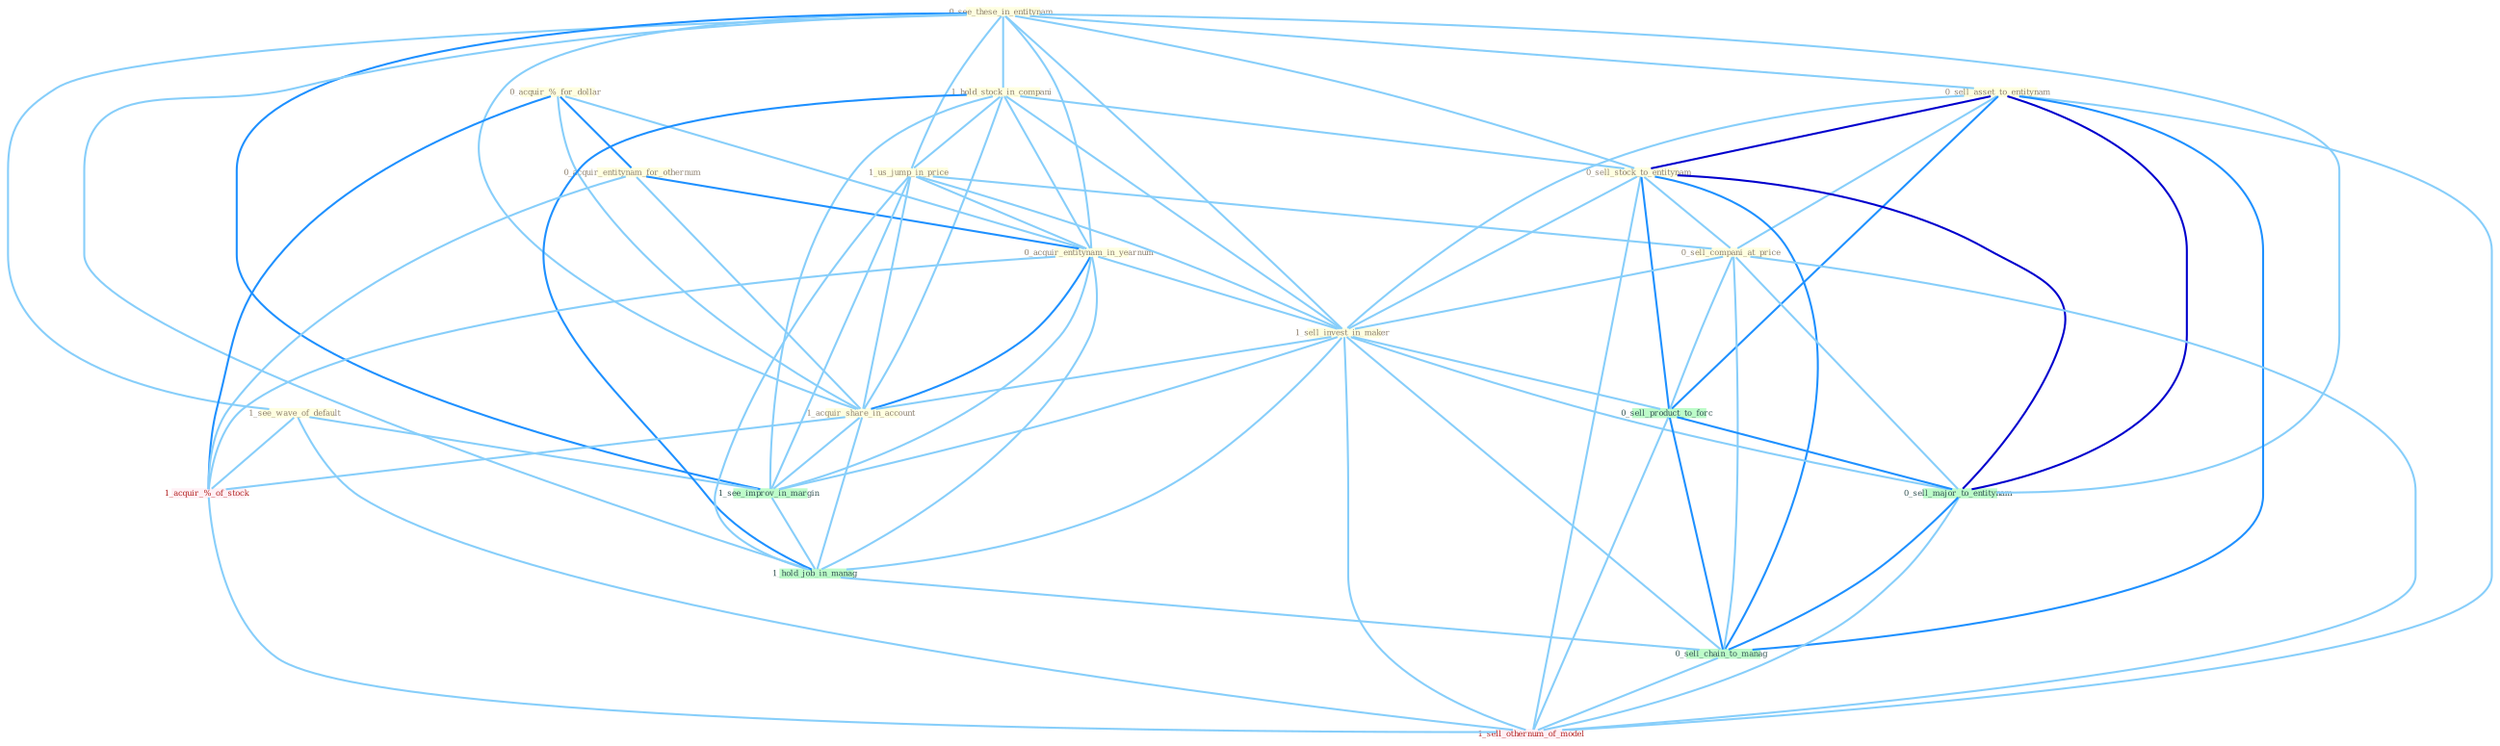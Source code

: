 Graph G{ 
    node
    [shape=polygon,style=filled,width=.5,height=.06,color="#BDFCC9",fixedsize=true,fontsize=4,
    fontcolor="#2f4f4f"];
    {node
    [color="#ffffe0", fontcolor="#8b7d6b"] "0_see_these_in_entitynam " "1_see_wave_of_default " "0_acquir_%_for_dollar " "1_hold_stock_in_compani " "0_acquir_entitynam_for_othernum " "1_us_jump_in_price " "0_sell_asset_to_entitynam " "0_sell_stock_to_entitynam " "0_sell_compani_at_price " "0_acquir_entitynam_in_yearnum " "1_sell_invest_in_maker " "1_acquir_share_in_account "}
{node [color="#fff0f5", fontcolor="#b22222"] "1_acquir_%_of_stock " "1_sell_othernum_of_model "}
edge [color="#B0E2FF"];

	"0_see_these_in_entitynam " -- "1_see_wave_of_default " [w="1", color="#87cefa" ];
	"0_see_these_in_entitynam " -- "1_hold_stock_in_compani " [w="1", color="#87cefa" ];
	"0_see_these_in_entitynam " -- "1_us_jump_in_price " [w="1", color="#87cefa" ];
	"0_see_these_in_entitynam " -- "0_sell_asset_to_entitynam " [w="1", color="#87cefa" ];
	"0_see_these_in_entitynam " -- "0_sell_stock_to_entitynam " [w="1", color="#87cefa" ];
	"0_see_these_in_entitynam " -- "0_acquir_entitynam_in_yearnum " [w="1", color="#87cefa" ];
	"0_see_these_in_entitynam " -- "1_sell_invest_in_maker " [w="1", color="#87cefa" ];
	"0_see_these_in_entitynam " -- "1_acquir_share_in_account " [w="1", color="#87cefa" ];
	"0_see_these_in_entitynam " -- "1_see_improv_in_margin " [w="2", color="#1e90ff" , len=0.8];
	"0_see_these_in_entitynam " -- "1_hold_job_in_manag " [w="1", color="#87cefa" ];
	"0_see_these_in_entitynam " -- "0_sell_major_to_entitynam " [w="1", color="#87cefa" ];
	"1_see_wave_of_default " -- "1_see_improv_in_margin " [w="1", color="#87cefa" ];
	"1_see_wave_of_default " -- "1_acquir_%_of_stock " [w="1", color="#87cefa" ];
	"1_see_wave_of_default " -- "1_sell_othernum_of_model " [w="1", color="#87cefa" ];
	"0_acquir_%_for_dollar " -- "0_acquir_entitynam_for_othernum " [w="2", color="#1e90ff" , len=0.8];
	"0_acquir_%_for_dollar " -- "0_acquir_entitynam_in_yearnum " [w="1", color="#87cefa" ];
	"0_acquir_%_for_dollar " -- "1_acquir_share_in_account " [w="1", color="#87cefa" ];
	"0_acquir_%_for_dollar " -- "1_acquir_%_of_stock " [w="2", color="#1e90ff" , len=0.8];
	"1_hold_stock_in_compani " -- "1_us_jump_in_price " [w="1", color="#87cefa" ];
	"1_hold_stock_in_compani " -- "0_sell_stock_to_entitynam " [w="1", color="#87cefa" ];
	"1_hold_stock_in_compani " -- "0_acquir_entitynam_in_yearnum " [w="1", color="#87cefa" ];
	"1_hold_stock_in_compani " -- "1_sell_invest_in_maker " [w="1", color="#87cefa" ];
	"1_hold_stock_in_compani " -- "1_acquir_share_in_account " [w="1", color="#87cefa" ];
	"1_hold_stock_in_compani " -- "1_see_improv_in_margin " [w="1", color="#87cefa" ];
	"1_hold_stock_in_compani " -- "1_hold_job_in_manag " [w="2", color="#1e90ff" , len=0.8];
	"0_acquir_entitynam_for_othernum " -- "0_acquir_entitynam_in_yearnum " [w="2", color="#1e90ff" , len=0.8];
	"0_acquir_entitynam_for_othernum " -- "1_acquir_share_in_account " [w="1", color="#87cefa" ];
	"0_acquir_entitynam_for_othernum " -- "1_acquir_%_of_stock " [w="1", color="#87cefa" ];
	"1_us_jump_in_price " -- "0_sell_compani_at_price " [w="1", color="#87cefa" ];
	"1_us_jump_in_price " -- "0_acquir_entitynam_in_yearnum " [w="1", color="#87cefa" ];
	"1_us_jump_in_price " -- "1_sell_invest_in_maker " [w="1", color="#87cefa" ];
	"1_us_jump_in_price " -- "1_acquir_share_in_account " [w="1", color="#87cefa" ];
	"1_us_jump_in_price " -- "1_see_improv_in_margin " [w="1", color="#87cefa" ];
	"1_us_jump_in_price " -- "1_hold_job_in_manag " [w="1", color="#87cefa" ];
	"0_sell_asset_to_entitynam " -- "0_sell_stock_to_entitynam " [w="3", color="#0000cd" , len=0.6];
	"0_sell_asset_to_entitynam " -- "0_sell_compani_at_price " [w="1", color="#87cefa" ];
	"0_sell_asset_to_entitynam " -- "1_sell_invest_in_maker " [w="1", color="#87cefa" ];
	"0_sell_asset_to_entitynam " -- "0_sell_product_to_forc " [w="2", color="#1e90ff" , len=0.8];
	"0_sell_asset_to_entitynam " -- "0_sell_major_to_entitynam " [w="3", color="#0000cd" , len=0.6];
	"0_sell_asset_to_entitynam " -- "0_sell_chain_to_manag " [w="2", color="#1e90ff" , len=0.8];
	"0_sell_asset_to_entitynam " -- "1_sell_othernum_of_model " [w="1", color="#87cefa" ];
	"0_sell_stock_to_entitynam " -- "0_sell_compani_at_price " [w="1", color="#87cefa" ];
	"0_sell_stock_to_entitynam " -- "1_sell_invest_in_maker " [w="1", color="#87cefa" ];
	"0_sell_stock_to_entitynam " -- "0_sell_product_to_forc " [w="2", color="#1e90ff" , len=0.8];
	"0_sell_stock_to_entitynam " -- "0_sell_major_to_entitynam " [w="3", color="#0000cd" , len=0.6];
	"0_sell_stock_to_entitynam " -- "0_sell_chain_to_manag " [w="2", color="#1e90ff" , len=0.8];
	"0_sell_stock_to_entitynam " -- "1_sell_othernum_of_model " [w="1", color="#87cefa" ];
	"0_sell_compani_at_price " -- "1_sell_invest_in_maker " [w="1", color="#87cefa" ];
	"0_sell_compani_at_price " -- "0_sell_product_to_forc " [w="1", color="#87cefa" ];
	"0_sell_compani_at_price " -- "0_sell_major_to_entitynam " [w="1", color="#87cefa" ];
	"0_sell_compani_at_price " -- "0_sell_chain_to_manag " [w="1", color="#87cefa" ];
	"0_sell_compani_at_price " -- "1_sell_othernum_of_model " [w="1", color="#87cefa" ];
	"0_acquir_entitynam_in_yearnum " -- "1_sell_invest_in_maker " [w="1", color="#87cefa" ];
	"0_acquir_entitynam_in_yearnum " -- "1_acquir_share_in_account " [w="2", color="#1e90ff" , len=0.8];
	"0_acquir_entitynam_in_yearnum " -- "1_see_improv_in_margin " [w="1", color="#87cefa" ];
	"0_acquir_entitynam_in_yearnum " -- "1_acquir_%_of_stock " [w="1", color="#87cefa" ];
	"0_acquir_entitynam_in_yearnum " -- "1_hold_job_in_manag " [w="1", color="#87cefa" ];
	"1_sell_invest_in_maker " -- "1_acquir_share_in_account " [w="1", color="#87cefa" ];
	"1_sell_invest_in_maker " -- "1_see_improv_in_margin " [w="1", color="#87cefa" ];
	"1_sell_invest_in_maker " -- "1_hold_job_in_manag " [w="1", color="#87cefa" ];
	"1_sell_invest_in_maker " -- "0_sell_product_to_forc " [w="1", color="#87cefa" ];
	"1_sell_invest_in_maker " -- "0_sell_major_to_entitynam " [w="1", color="#87cefa" ];
	"1_sell_invest_in_maker " -- "0_sell_chain_to_manag " [w="1", color="#87cefa" ];
	"1_sell_invest_in_maker " -- "1_sell_othernum_of_model " [w="1", color="#87cefa" ];
	"1_acquir_share_in_account " -- "1_see_improv_in_margin " [w="1", color="#87cefa" ];
	"1_acquir_share_in_account " -- "1_acquir_%_of_stock " [w="1", color="#87cefa" ];
	"1_acquir_share_in_account " -- "1_hold_job_in_manag " [w="1", color="#87cefa" ];
	"1_see_improv_in_margin " -- "1_hold_job_in_manag " [w="1", color="#87cefa" ];
	"1_acquir_%_of_stock " -- "1_sell_othernum_of_model " [w="1", color="#87cefa" ];
	"1_hold_job_in_manag " -- "0_sell_chain_to_manag " [w="1", color="#87cefa" ];
	"0_sell_product_to_forc " -- "0_sell_major_to_entitynam " [w="2", color="#1e90ff" , len=0.8];
	"0_sell_product_to_forc " -- "0_sell_chain_to_manag " [w="2", color="#1e90ff" , len=0.8];
	"0_sell_product_to_forc " -- "1_sell_othernum_of_model " [w="1", color="#87cefa" ];
	"0_sell_major_to_entitynam " -- "0_sell_chain_to_manag " [w="2", color="#1e90ff" , len=0.8];
	"0_sell_major_to_entitynam " -- "1_sell_othernum_of_model " [w="1", color="#87cefa" ];
	"0_sell_chain_to_manag " -- "1_sell_othernum_of_model " [w="1", color="#87cefa" ];
}